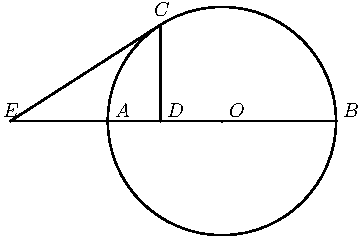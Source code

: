  /* Geogebra to Asymptote conversion, documentation at artofproblemsolving.com/Wiki go to User:Azjps/geogebra */
import graph; size(6.cm); 
real labelscalefactor = 0.5; /* changes label-to-point distance */
pen dps = linewidth(0.7) + fontsize(10); defaultpen(dps); /* default pen style */ 
pen dotstyle = black; /* point style */ 
real xmin = -3., xmax = 3., ymin = -3., ymax = 3.;  /* image dimensions */

 /* draw figures */
draw(circle((0.6234878601102473,0.), 1.6234878601102474), linewidth(0.8)); 
draw((-1.,0.)--(2.2469757202204943,0.), linewidth(0.8)); 
draw((-2.384170406813331,0.)--(-1.,0.), linewidth(0.8)); 
draw((-0.2528460176149382,1.3666571503769664)--(-0.2528460176149382,0.), linewidth(0.8)); 
draw((-2.384170406813331,0.)--(-0.2528460176149382,1.3666571503769664), linewidth(0.8)); 
 /* dots and labels */
dot((0.6234878601102473,0.),linewidth(1.pt) + dotstyle); 
label("$O$", (0.6871441846076741,0.026327858237545694), NE * labelscalefactor); 
dot((-1.,0.),linewidth(1.pt) + dotstyle); 
label("$A$", (-0.9360920900767112,0.026327858237545694), NE * labelscalefactor); 
dot((2.2469757202204943,0.),linewidth(1.pt) + dotstyle); 
label("$B$", (2.3103804592920594,0.026327858237545694), NE * labelscalefactor); 
dot((-0.2528460176149382,1.3666571503769664),linewidth(1.pt) + dotstyle); 
label("$C$", (-0.37909925072422607,1.4585951594296505), NE * labelscalefactor); 
dot((-0.2528460176149382,0.),linewidth(1.pt) + dotstyle); 
label("$D$", (-0.18813027723194542,0.026327858237545694), NE * labelscalefactor); 
dot((-2.384170406813331,0.),linewidth(1.pt) + dotstyle); 
label("$E$", (-2.527500202512383,0.026327858237545694), NE * labelscalefactor); 
clip((xmin,ymin)--(xmin,ymax)--(xmax,ymax)--(xmax,ymin)--cycle); 
 /* end of picture */